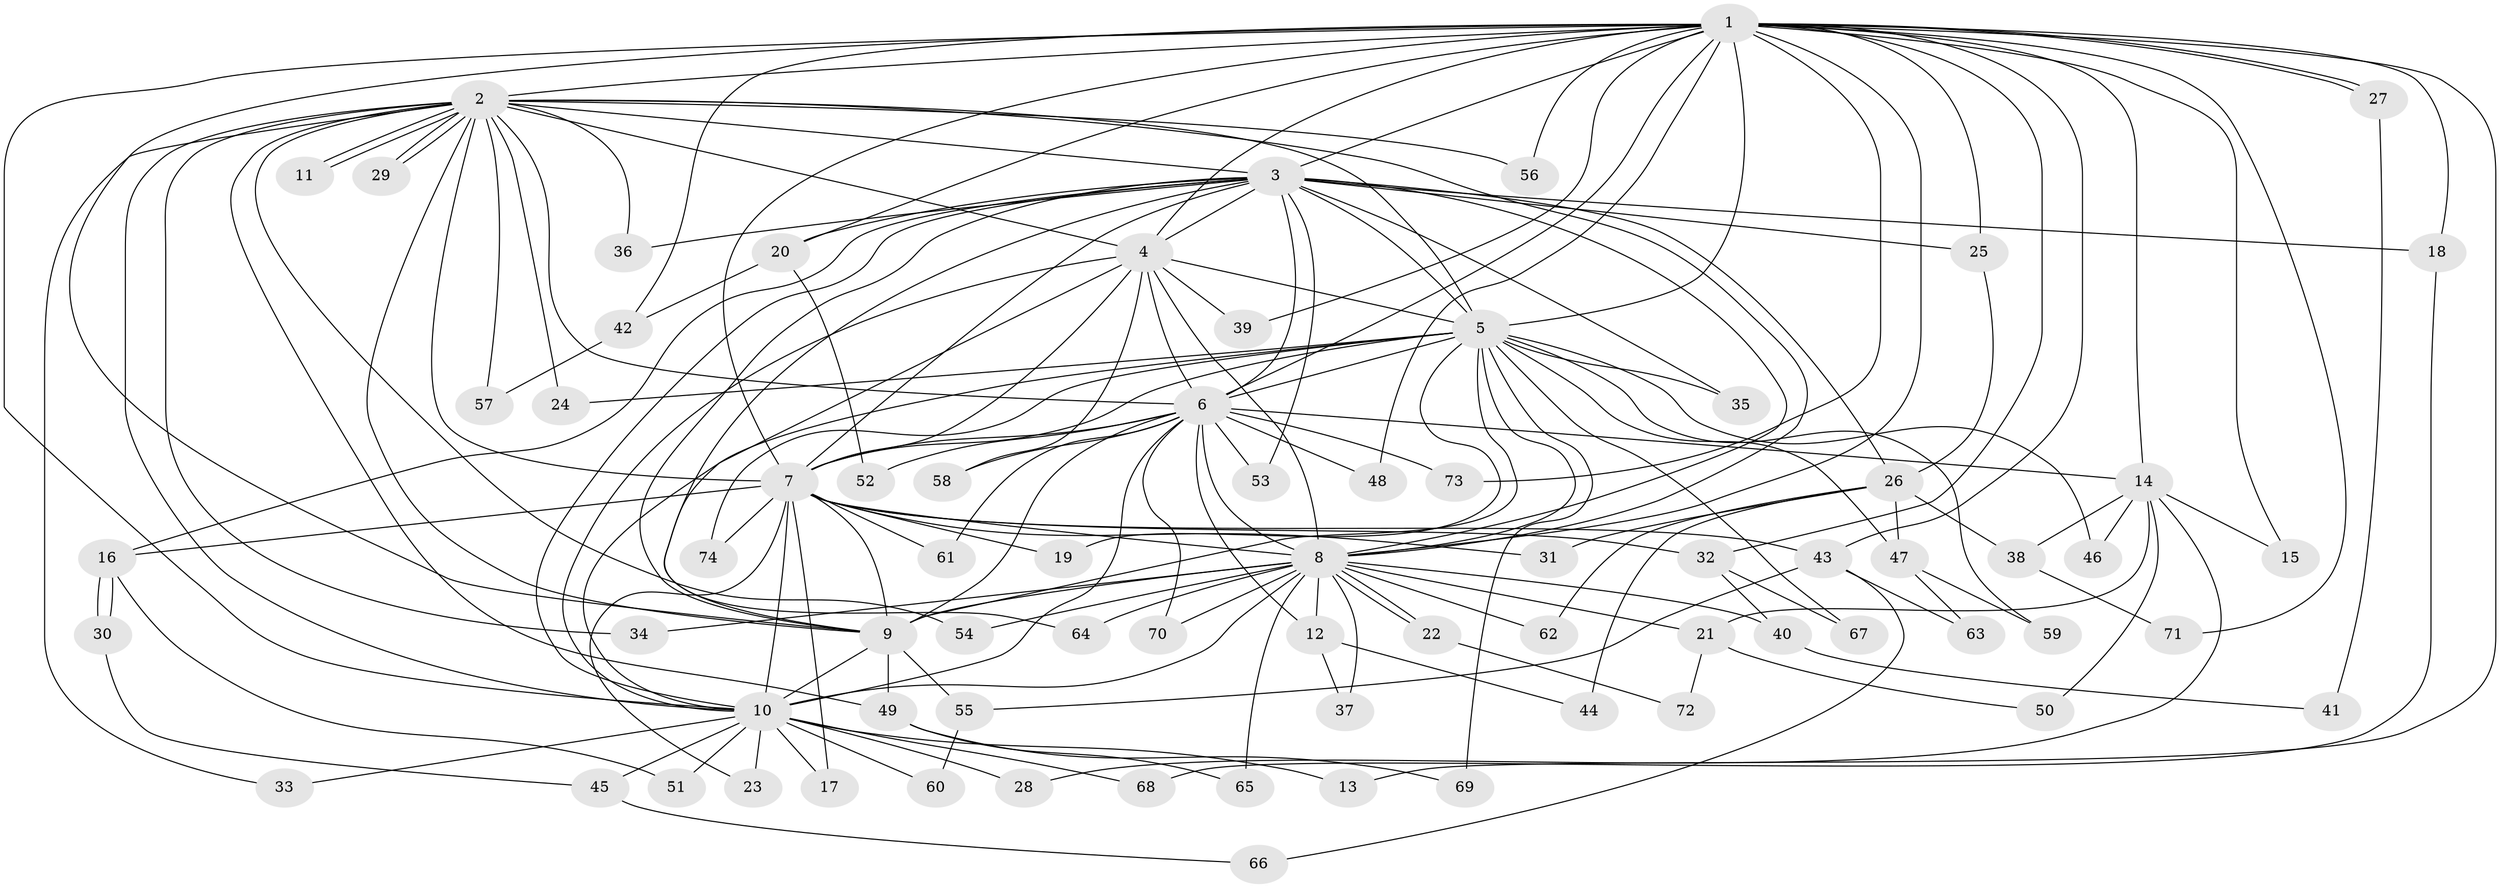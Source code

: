 // Generated by graph-tools (version 1.1) at 2025/25/03/09/25 03:25:41]
// undirected, 74 vertices, 173 edges
graph export_dot {
graph [start="1"]
  node [color=gray90,style=filled];
  1;
  2;
  3;
  4;
  5;
  6;
  7;
  8;
  9;
  10;
  11;
  12;
  13;
  14;
  15;
  16;
  17;
  18;
  19;
  20;
  21;
  22;
  23;
  24;
  25;
  26;
  27;
  28;
  29;
  30;
  31;
  32;
  33;
  34;
  35;
  36;
  37;
  38;
  39;
  40;
  41;
  42;
  43;
  44;
  45;
  46;
  47;
  48;
  49;
  50;
  51;
  52;
  53;
  54;
  55;
  56;
  57;
  58;
  59;
  60;
  61;
  62;
  63;
  64;
  65;
  66;
  67;
  68;
  69;
  70;
  71;
  72;
  73;
  74;
  1 -- 2;
  1 -- 3;
  1 -- 4;
  1 -- 5;
  1 -- 6;
  1 -- 7;
  1 -- 8;
  1 -- 9;
  1 -- 10;
  1 -- 13;
  1 -- 14;
  1 -- 15;
  1 -- 18;
  1 -- 20;
  1 -- 25;
  1 -- 27;
  1 -- 27;
  1 -- 32;
  1 -- 39;
  1 -- 42;
  1 -- 43;
  1 -- 48;
  1 -- 56;
  1 -- 71;
  1 -- 73;
  2 -- 3;
  2 -- 4;
  2 -- 5;
  2 -- 6;
  2 -- 7;
  2 -- 8;
  2 -- 9;
  2 -- 10;
  2 -- 11;
  2 -- 11;
  2 -- 24;
  2 -- 29;
  2 -- 29;
  2 -- 33;
  2 -- 34;
  2 -- 36;
  2 -- 49;
  2 -- 54;
  2 -- 56;
  2 -- 57;
  3 -- 4;
  3 -- 5;
  3 -- 6;
  3 -- 7;
  3 -- 8;
  3 -- 9;
  3 -- 10;
  3 -- 16;
  3 -- 18;
  3 -- 20;
  3 -- 25;
  3 -- 26;
  3 -- 35;
  3 -- 36;
  3 -- 53;
  3 -- 64;
  4 -- 5;
  4 -- 6;
  4 -- 7;
  4 -- 8;
  4 -- 9;
  4 -- 10;
  4 -- 39;
  4 -- 58;
  5 -- 6;
  5 -- 7;
  5 -- 8;
  5 -- 9;
  5 -- 10;
  5 -- 19;
  5 -- 24;
  5 -- 35;
  5 -- 46;
  5 -- 47;
  5 -- 59;
  5 -- 67;
  5 -- 69;
  5 -- 74;
  6 -- 7;
  6 -- 8;
  6 -- 9;
  6 -- 10;
  6 -- 12;
  6 -- 14;
  6 -- 48;
  6 -- 52;
  6 -- 53;
  6 -- 58;
  6 -- 61;
  6 -- 70;
  6 -- 73;
  7 -- 8;
  7 -- 9;
  7 -- 10;
  7 -- 16;
  7 -- 17;
  7 -- 19;
  7 -- 23;
  7 -- 31;
  7 -- 32;
  7 -- 43;
  7 -- 61;
  7 -- 74;
  8 -- 9;
  8 -- 10;
  8 -- 12;
  8 -- 21;
  8 -- 22;
  8 -- 22;
  8 -- 34;
  8 -- 37;
  8 -- 40;
  8 -- 54;
  8 -- 62;
  8 -- 64;
  8 -- 65;
  8 -- 70;
  9 -- 10;
  9 -- 49;
  9 -- 55;
  10 -- 13;
  10 -- 17;
  10 -- 23;
  10 -- 28;
  10 -- 33;
  10 -- 45;
  10 -- 51;
  10 -- 60;
  10 -- 68;
  12 -- 37;
  12 -- 44;
  14 -- 15;
  14 -- 21;
  14 -- 28;
  14 -- 38;
  14 -- 46;
  14 -- 50;
  16 -- 30;
  16 -- 30;
  16 -- 51;
  18 -- 68;
  20 -- 42;
  20 -- 52;
  21 -- 50;
  21 -- 72;
  22 -- 72;
  25 -- 26;
  26 -- 31;
  26 -- 38;
  26 -- 44;
  26 -- 47;
  26 -- 62;
  27 -- 41;
  30 -- 45;
  32 -- 40;
  32 -- 67;
  38 -- 71;
  40 -- 41;
  42 -- 57;
  43 -- 55;
  43 -- 63;
  43 -- 66;
  45 -- 66;
  47 -- 59;
  47 -- 63;
  49 -- 65;
  49 -- 69;
  55 -- 60;
}
